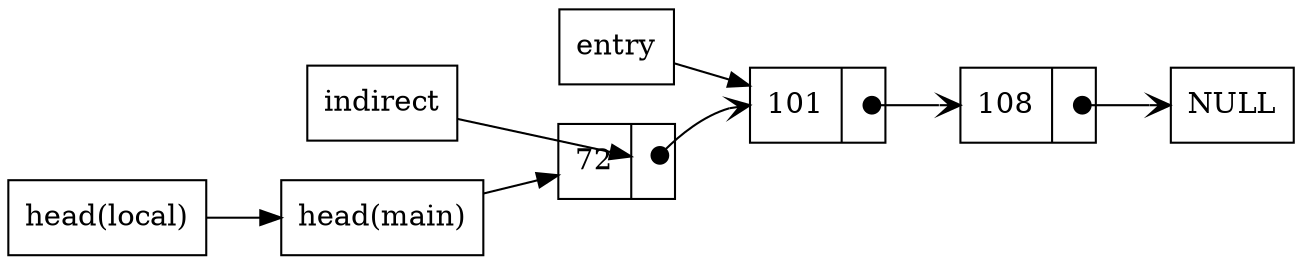 digraph add_entry {
        rankdir=LR;
        node [shape=record];
        head_main [label= "head(main)"];
        head_local [label= "head(local)"]
        indirect [label= "indirect"]
        entry [label="entry"]
        n1 [label="{ <data> 72 | <ref>  }"];
        n2 [label="{ <data> 101 | <ref>  }"];
        n3 [label="{ <data> 108 | <ref>  }"];
        entry -> n2
        indirect -> n1:ref:c
        head_local -> head_main
        head_main-> n1;
        n1:ref:c -> n2:data [arrowhead=vee, arrowtail=dot, dir=both, tailclip=false];
        n2:ref:c -> n3:data [arrowhead=vee, arrowtail=dot, dir=both, tailclip=false];
        n3:ref:c -> NULL      [arrowhead=vee, arrowtail=dot, dir=both, tailclip=false];
}
